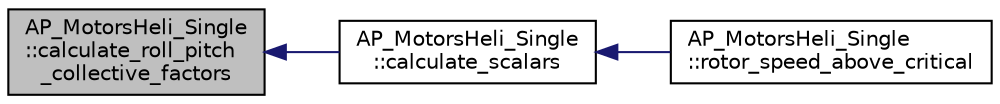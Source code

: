 digraph "AP_MotorsHeli_Single::calculate_roll_pitch_collective_factors"
{
 // INTERACTIVE_SVG=YES
  edge [fontname="Helvetica",fontsize="10",labelfontname="Helvetica",labelfontsize="10"];
  node [fontname="Helvetica",fontsize="10",shape=record];
  rankdir="LR";
  Node1 [label="AP_MotorsHeli_Single\l::calculate_roll_pitch\l_collective_factors",height=0.2,width=0.4,color="black", fillcolor="grey75", style="filled", fontcolor="black"];
  Node1 -> Node2 [dir="back",color="midnightblue",fontsize="10",style="solid",fontname="Helvetica"];
  Node2 [label="AP_MotorsHeli_Single\l::calculate_scalars",height=0.2,width=0.4,color="black", fillcolor="white", style="filled",URL="$classAP__MotorsHeli__Single.html#a7b5237d9ac4b926d7d84e1e34b18ee4f"];
  Node2 -> Node3 [dir="back",color="midnightblue",fontsize="10",style="solid",fontname="Helvetica"];
  Node3 [label="AP_MotorsHeli_Single\l::rotor_speed_above_critical",height=0.2,width=0.4,color="black", fillcolor="white", style="filled",URL="$classAP__MotorsHeli__Single.html#ac58406ec975c076b307c6382064e89b8"];
}
